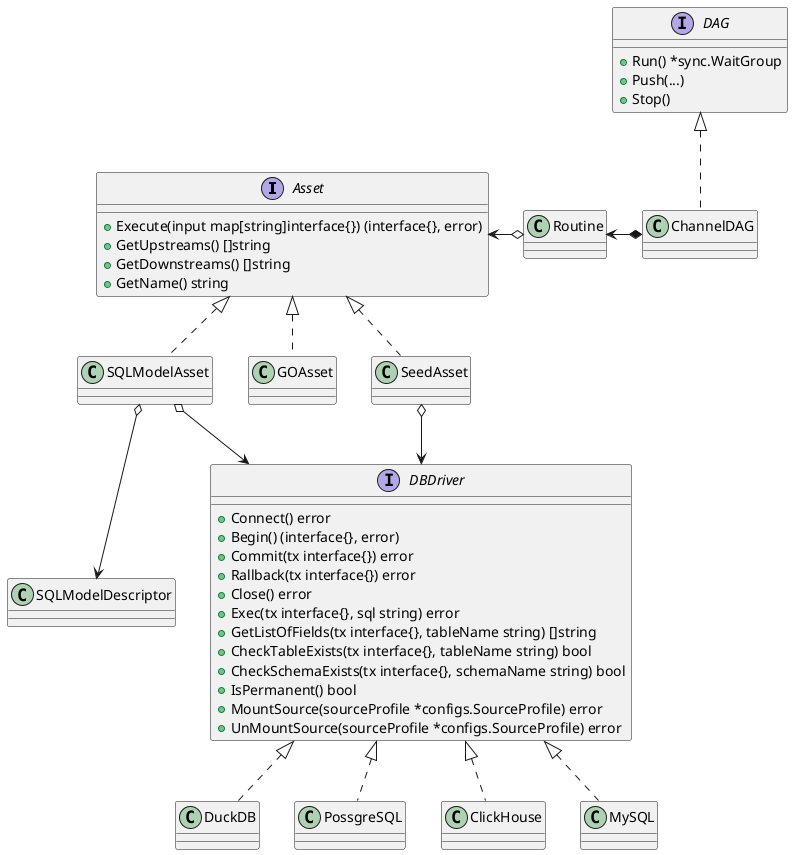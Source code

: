 @startuml

interface Asset {
    +Execute(input map[string]interface{}) (interface{}, error)
	+GetUpstreams() []string
	+GetDownstreams() []string
	+GetName() string
}

Class SQLModelAsset
Interface DBDriver {
	+Connect() error
	+Begin() (interface{}, error)
	+Commit(tx interface{}) error
	+Rallback(tx interface{}) error
	+Close() error
	+Exec(tx interface{}, sql string) error
	+GetListOfFields(tx interface{}, tableName string) []string
	+CheckTableExists(tx interface{}, tableName string) bool
	+CheckSchemaExists(tx interface{}, schemaName string) bool
	+IsPermanent() bool
	+MountSource(sourceProfile *configs.SourceProfile) error
	+UnMountSource(sourceProfile *configs.SourceProfile) error
}

Class DuckDB
Class PossgreSQL
Class ClickHouse
Class MySQL
Class SQLModelDescriptor
Interface DAG {
    +Run() *sync.WaitGroup
	+Push(...)
	+Stop()
}

class Routine

SQLModelAsset .up.|> Asset
GOAsset .up.|> Asset
SeedAsset .up.|> Asset
SQLModelAsset o-right-> DBDriver
SQLModelAsset o--> SQLModelDescriptor
SeedAsset o--> DBDriver
DuckDB .up.|> DBDriver
PossgreSQL .up.|> DBDriver
ClickHouse .up.|> DBDriver
MySQL .up.|> DBDriver

ChannelDAG .up.|> DAG 
ChannelDAG *-left->Routine 
Routine o-left->Asset
@enduml
